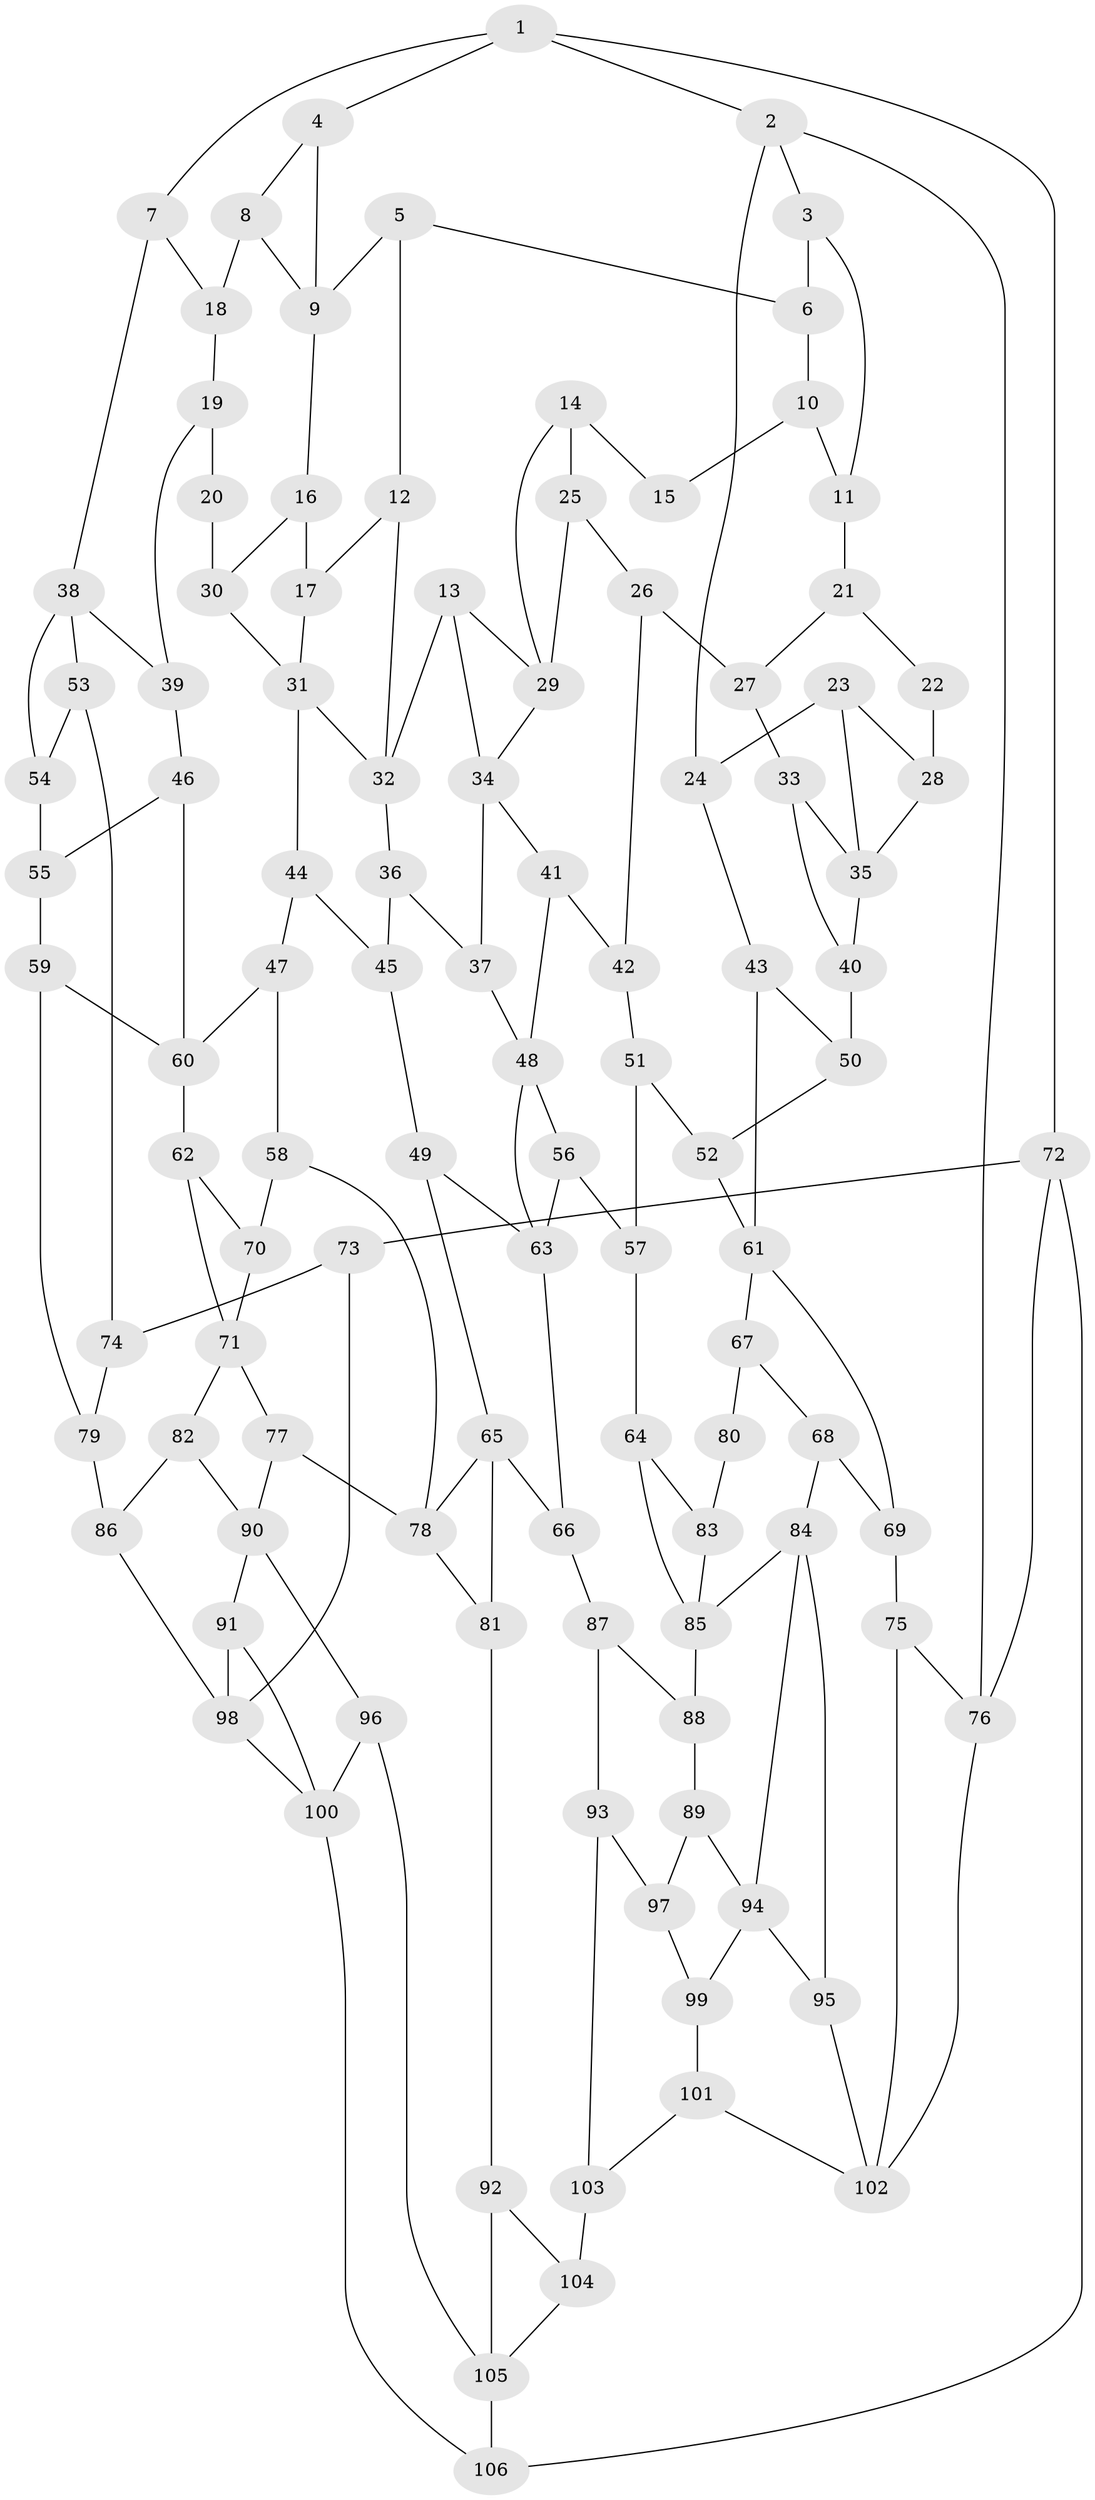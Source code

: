 // original degree distribution, {3: 0.02, 6: 0.21333333333333335, 4: 0.21333333333333335, 5: 0.5533333333333333}
// Generated by graph-tools (version 1.1) at 2025/38/03/04/25 23:38:32]
// undirected, 106 vertices, 170 edges
graph export_dot {
  node [color=gray90,style=filled];
  1;
  2;
  3;
  4;
  5;
  6;
  7;
  8;
  9;
  10;
  11;
  12;
  13;
  14;
  15;
  16;
  17;
  18;
  19;
  20;
  21;
  22;
  23;
  24;
  25;
  26;
  27;
  28;
  29;
  30;
  31;
  32;
  33;
  34;
  35;
  36;
  37;
  38;
  39;
  40;
  41;
  42;
  43;
  44;
  45;
  46;
  47;
  48;
  49;
  50;
  51;
  52;
  53;
  54;
  55;
  56;
  57;
  58;
  59;
  60;
  61;
  62;
  63;
  64;
  65;
  66;
  67;
  68;
  69;
  70;
  71;
  72;
  73;
  74;
  75;
  76;
  77;
  78;
  79;
  80;
  81;
  82;
  83;
  84;
  85;
  86;
  87;
  88;
  89;
  90;
  91;
  92;
  93;
  94;
  95;
  96;
  97;
  98;
  99;
  100;
  101;
  102;
  103;
  104;
  105;
  106;
  1 -- 2 [weight=1.0];
  1 -- 4 [weight=1.0];
  1 -- 7 [weight=1.0];
  1 -- 72 [weight=1.0];
  2 -- 3 [weight=1.0];
  2 -- 24 [weight=1.0];
  2 -- 76 [weight=1.0];
  3 -- 6 [weight=1.0];
  3 -- 11 [weight=1.0];
  4 -- 8 [weight=1.0];
  4 -- 9 [weight=1.0];
  5 -- 6 [weight=1.0];
  5 -- 9 [weight=1.0];
  5 -- 12 [weight=1.0];
  6 -- 10 [weight=1.0];
  7 -- 18 [weight=1.0];
  7 -- 38 [weight=1.0];
  8 -- 9 [weight=1.0];
  8 -- 18 [weight=2.0];
  9 -- 16 [weight=1.0];
  10 -- 11 [weight=1.0];
  10 -- 15 [weight=2.0];
  11 -- 21 [weight=1.0];
  12 -- 17 [weight=1.0];
  12 -- 32 [weight=1.0];
  13 -- 29 [weight=1.0];
  13 -- 32 [weight=1.0];
  13 -- 34 [weight=1.0];
  14 -- 15 [weight=1.0];
  14 -- 25 [weight=1.0];
  14 -- 29 [weight=1.0];
  16 -- 17 [weight=1.0];
  16 -- 30 [weight=1.0];
  17 -- 31 [weight=1.0];
  18 -- 19 [weight=1.0];
  19 -- 20 [weight=1.0];
  19 -- 39 [weight=1.0];
  20 -- 30 [weight=2.0];
  21 -- 22 [weight=1.0];
  21 -- 27 [weight=1.0];
  22 -- 28 [weight=2.0];
  23 -- 24 [weight=1.0];
  23 -- 28 [weight=1.0];
  23 -- 35 [weight=1.0];
  24 -- 43 [weight=1.0];
  25 -- 26 [weight=1.0];
  25 -- 29 [weight=1.0];
  26 -- 27 [weight=1.0];
  26 -- 42 [weight=1.0];
  27 -- 33 [weight=1.0];
  28 -- 35 [weight=1.0];
  29 -- 34 [weight=1.0];
  30 -- 31 [weight=1.0];
  31 -- 32 [weight=1.0];
  31 -- 44 [weight=1.0];
  32 -- 36 [weight=1.0];
  33 -- 35 [weight=1.0];
  33 -- 40 [weight=1.0];
  34 -- 37 [weight=1.0];
  34 -- 41 [weight=1.0];
  35 -- 40 [weight=1.0];
  36 -- 37 [weight=1.0];
  36 -- 45 [weight=1.0];
  37 -- 48 [weight=1.0];
  38 -- 39 [weight=1.0];
  38 -- 53 [weight=1.0];
  38 -- 54 [weight=1.0];
  39 -- 46 [weight=1.0];
  40 -- 50 [weight=2.0];
  41 -- 42 [weight=1.0];
  41 -- 48 [weight=1.0];
  42 -- 51 [weight=1.0];
  43 -- 50 [weight=1.0];
  43 -- 61 [weight=1.0];
  44 -- 45 [weight=1.0];
  44 -- 47 [weight=1.0];
  45 -- 49 [weight=1.0];
  46 -- 55 [weight=1.0];
  46 -- 60 [weight=1.0];
  47 -- 58 [weight=1.0];
  47 -- 60 [weight=1.0];
  48 -- 56 [weight=1.0];
  48 -- 63 [weight=1.0];
  49 -- 63 [weight=1.0];
  49 -- 65 [weight=1.0];
  50 -- 52 [weight=1.0];
  51 -- 52 [weight=1.0];
  51 -- 57 [weight=1.0];
  52 -- 61 [weight=1.0];
  53 -- 54 [weight=1.0];
  53 -- 74 [weight=1.0];
  54 -- 55 [weight=2.0];
  55 -- 59 [weight=1.0];
  56 -- 57 [weight=1.0];
  56 -- 63 [weight=1.0];
  57 -- 64 [weight=1.0];
  58 -- 70 [weight=2.0];
  58 -- 78 [weight=1.0];
  59 -- 60 [weight=1.0];
  59 -- 79 [weight=1.0];
  60 -- 62 [weight=1.0];
  61 -- 67 [weight=1.0];
  61 -- 69 [weight=1.0];
  62 -- 70 [weight=1.0];
  62 -- 71 [weight=1.0];
  63 -- 66 [weight=1.0];
  64 -- 83 [weight=1.0];
  64 -- 85 [weight=1.0];
  65 -- 66 [weight=1.0];
  65 -- 78 [weight=1.0];
  65 -- 81 [weight=1.0];
  66 -- 87 [weight=1.0];
  67 -- 68 [weight=1.0];
  67 -- 80 [weight=2.0];
  68 -- 69 [weight=1.0];
  68 -- 84 [weight=1.0];
  69 -- 75 [weight=1.0];
  70 -- 71 [weight=1.0];
  71 -- 77 [weight=1.0];
  71 -- 82 [weight=1.0];
  72 -- 73 [weight=1.0];
  72 -- 76 [weight=1.0];
  72 -- 106 [weight=1.0];
  73 -- 74 [weight=1.0];
  73 -- 98 [weight=1.0];
  74 -- 79 [weight=1.0];
  75 -- 76 [weight=1.0];
  75 -- 102 [weight=1.0];
  76 -- 102 [weight=1.0];
  77 -- 78 [weight=1.0];
  77 -- 90 [weight=1.0];
  78 -- 81 [weight=1.0];
  79 -- 86 [weight=2.0];
  80 -- 83 [weight=2.0];
  81 -- 92 [weight=1.0];
  82 -- 86 [weight=1.0];
  82 -- 90 [weight=1.0];
  83 -- 85 [weight=1.0];
  84 -- 85 [weight=1.0];
  84 -- 94 [weight=1.0];
  84 -- 95 [weight=1.0];
  85 -- 88 [weight=1.0];
  86 -- 98 [weight=1.0];
  87 -- 88 [weight=1.0];
  87 -- 93 [weight=1.0];
  88 -- 89 [weight=1.0];
  89 -- 94 [weight=1.0];
  89 -- 97 [weight=1.0];
  90 -- 91 [weight=1.0];
  90 -- 96 [weight=1.0];
  91 -- 98 [weight=1.0];
  91 -- 100 [weight=1.0];
  92 -- 104 [weight=1.0];
  92 -- 105 [weight=1.0];
  93 -- 97 [weight=1.0];
  93 -- 103 [weight=1.0];
  94 -- 95 [weight=1.0];
  94 -- 99 [weight=1.0];
  95 -- 102 [weight=1.0];
  96 -- 100 [weight=1.0];
  96 -- 105 [weight=1.0];
  97 -- 99 [weight=1.0];
  98 -- 100 [weight=1.0];
  99 -- 101 [weight=1.0];
  100 -- 106 [weight=1.0];
  101 -- 102 [weight=1.0];
  101 -- 103 [weight=1.0];
  103 -- 104 [weight=2.0];
  104 -- 105 [weight=1.0];
  105 -- 106 [weight=1.0];
}
